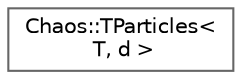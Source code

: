 digraph "Graphical Class Hierarchy"
{
 // INTERACTIVE_SVG=YES
 // LATEX_PDF_SIZE
  bgcolor="transparent";
  edge [fontname=Helvetica,fontsize=10,labelfontname=Helvetica,labelfontsize=10];
  node [fontname=Helvetica,fontsize=10,shape=box,height=0.2,width=0.4];
  rankdir="LR";
  Node0 [id="Node000000",label="Chaos::TParticles\<\l T, d \>",height=0.2,width=0.4,color="grey40", fillcolor="white", style="filled",URL="$d3/d11/classChaos_1_1TParticles.html",tooltip=" "];
}
